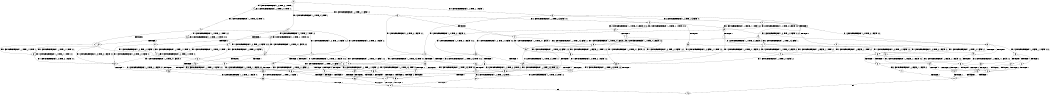 digraph BCG {
size = "7, 10.5";
center = TRUE;
node [shape = circle];
0 [peripheries = 2];
0 -> 1 [label = "EX !1 !ATOMIC_EXCH_BRANCH (1, +0, TRUE, +0, 1, TRUE) !::"];
0 -> 2 [label = "EX !2 !ATOMIC_EXCH_BRANCH (1, +1, TRUE, +0, 3, TRUE) !::"];
0 -> 3 [label = "EX !0 !ATOMIC_EXCH_BRANCH (1, +1, TRUE, +1, 1, FALSE) !::"];
1 -> 4 [label = "EX !2 !ATOMIC_EXCH_BRANCH (1, +1, TRUE, +0, 3, TRUE) !:1:"];
1 -> 5 [label = "EX !0 !ATOMIC_EXCH_BRANCH (1, +1, TRUE, +1, 1, FALSE) !:1:"];
1 -> 1 [label = "EX !1 !ATOMIC_EXCH_BRANCH (1, +0, TRUE, +0, 1, TRUE) !:1:"];
2 -> 6 [label = "TERMINATE !2"];
2 -> 7 [label = "EX !1 !ATOMIC_EXCH_BRANCH (1, +0, TRUE, +0, 1, FALSE) !:2:"];
2 -> 8 [label = "EX !0 !ATOMIC_EXCH_BRANCH (1, +1, TRUE, +1, 1, TRUE) !:2:"];
3 -> 9 [label = "TERMINATE !0"];
3 -> 10 [label = "EX !1 !ATOMIC_EXCH_BRANCH (1, +0, TRUE, +0, 1, FALSE) !:0:"];
3 -> 11 [label = "EX !2 !ATOMIC_EXCH_BRANCH (1, +1, TRUE, +0, 3, FALSE) !:0:"];
4 -> 12 [label = "TERMINATE !2"];
4 -> 13 [label = "EX !0 !ATOMIC_EXCH_BRANCH (1, +1, TRUE, +1, 1, TRUE) !:1:2:"];
4 -> 7 [label = "EX !1 !ATOMIC_EXCH_BRANCH (1, +0, TRUE, +0, 1, FALSE) !:1:2:"];
5 -> 14 [label = "TERMINATE !0"];
5 -> 15 [label = "EX !2 !ATOMIC_EXCH_BRANCH (1, +1, TRUE, +0, 3, FALSE) !:0:1:"];
5 -> 10 [label = "EX !1 !ATOMIC_EXCH_BRANCH (1, +0, TRUE, +0, 1, FALSE) !:0:1:"];
6 -> 16 [label = "EX !1 !ATOMIC_EXCH_BRANCH (1, +0, TRUE, +0, 1, FALSE) !::"];
6 -> 17 [label = "EX !0 !ATOMIC_EXCH_BRANCH (1, +1, TRUE, +1, 1, TRUE) !::"];
7 -> 18 [label = "TERMINATE !1"];
7 -> 19 [label = "TERMINATE !2"];
7 -> 20 [label = "EX !0 !ATOMIC_EXCH_BRANCH (1, +1, TRUE, +1, 1, FALSE) !:1:2:"];
8 -> 21 [label = "TERMINATE !2"];
8 -> 22 [label = "EX !1 !ATOMIC_EXCH_BRANCH (1, +0, TRUE, +0, 1, FALSE) !:0:2:"];
8 -> 8 [label = "EX !0 !ATOMIC_EXCH_BRANCH (1, +1, TRUE, +1, 1, TRUE) !:0:2:"];
9 -> 23 [label = "EX !1 !ATOMIC_EXCH_BRANCH (1, +0, TRUE, +0, 1, FALSE) !::"];
9 -> 24 [label = "EX !2 !ATOMIC_EXCH_BRANCH (1, +1, TRUE, +0, 3, FALSE) !::"];
10 -> 25 [label = "TERMINATE !1"];
10 -> 26 [label = "TERMINATE !0"];
10 -> 20 [label = "EX !2 !ATOMIC_EXCH_BRANCH (1, +1, TRUE, +0, 3, TRUE) !:0:1:"];
11 -> 27 [label = "TERMINATE !0"];
11 -> 28 [label = "EX !1 !ATOMIC_EXCH_BRANCH (1, +0, TRUE, +0, 1, FALSE) !:0:2:"];
11 -> 29 [label = "EX !2 !ATOMIC_EXCH_BRANCH (1, +0, FALSE, +1, 1, TRUE) !:0:2:"];
12 -> 16 [label = "EX !1 !ATOMIC_EXCH_BRANCH (1, +0, TRUE, +0, 1, FALSE) !:1:"];
12 -> 30 [label = "EX !0 !ATOMIC_EXCH_BRANCH (1, +1, TRUE, +1, 1, TRUE) !:1:"];
13 -> 31 [label = "TERMINATE !2"];
13 -> 22 [label = "EX !1 !ATOMIC_EXCH_BRANCH (1, +0, TRUE, +0, 1, FALSE) !:0:1:2:"];
13 -> 13 [label = "EX !0 !ATOMIC_EXCH_BRANCH (1, +1, TRUE, +1, 1, TRUE) !:0:1:2:"];
14 -> 23 [label = "EX !1 !ATOMIC_EXCH_BRANCH (1, +0, TRUE, +0, 1, FALSE) !:1:"];
14 -> 32 [label = "EX !2 !ATOMIC_EXCH_BRANCH (1, +1, TRUE, +0, 3, FALSE) !:1:"];
15 -> 33 [label = "TERMINATE !0"];
15 -> 34 [label = "EX !2 !ATOMIC_EXCH_BRANCH (1, +0, FALSE, +1, 1, TRUE) !:0:1:2:"];
15 -> 28 [label = "EX !1 !ATOMIC_EXCH_BRANCH (1, +0, TRUE, +0, 1, FALSE) !:0:1:2:"];
16 -> 35 [label = "TERMINATE !1"];
16 -> 36 [label = "EX !0 !ATOMIC_EXCH_BRANCH (1, +1, TRUE, +1, 1, FALSE) !:1:"];
17 -> 37 [label = "EX !1 !ATOMIC_EXCH_BRANCH (1, +0, TRUE, +0, 1, FALSE) !:0:"];
17 -> 17 [label = "EX !0 !ATOMIC_EXCH_BRANCH (1, +1, TRUE, +1, 1, TRUE) !:0:"];
18 -> 35 [label = "TERMINATE !2"];
18 -> 38 [label = "EX !0 !ATOMIC_EXCH_BRANCH (1, +1, TRUE, +1, 1, FALSE) !:2:"];
19 -> 35 [label = "TERMINATE !1"];
19 -> 36 [label = "EX !0 !ATOMIC_EXCH_BRANCH (1, +1, TRUE, +1, 1, FALSE) !:1:"];
20 -> 39 [label = "TERMINATE !1"];
20 -> 40 [label = "TERMINATE !2"];
20 -> 41 [label = "TERMINATE !0"];
21 -> 17 [label = "EX !0 !ATOMIC_EXCH_BRANCH (1, +1, TRUE, +1, 1, TRUE) !:0:"];
21 -> 37 [label = "EX !1 !ATOMIC_EXCH_BRANCH (1, +0, TRUE, +0, 1, FALSE) !:0:"];
22 -> 42 [label = "TERMINATE !1"];
22 -> 43 [label = "TERMINATE !2"];
22 -> 20 [label = "EX !0 !ATOMIC_EXCH_BRANCH (1, +1, TRUE, +1, 1, FALSE) !:0:1:2:"];
23 -> 44 [label = "TERMINATE !1"];
23 -> 45 [label = "EX !2 !ATOMIC_EXCH_BRANCH (1, +1, TRUE, +0, 3, TRUE) !:1:"];
24 -> 46 [label = "EX !1 !ATOMIC_EXCH_BRANCH (1, +0, TRUE, +0, 1, FALSE) !:2:"];
24 -> 47 [label = "EX !2 !ATOMIC_EXCH_BRANCH (1, +0, FALSE, +1, 1, TRUE) !:2:"];
25 -> 44 [label = "TERMINATE !0"];
25 -> 38 [label = "EX !2 !ATOMIC_EXCH_BRANCH (1, +1, TRUE, +0, 3, TRUE) !:0:"];
26 -> 44 [label = "TERMINATE !1"];
26 -> 45 [label = "EX !2 !ATOMIC_EXCH_BRANCH (1, +1, TRUE, +0, 3, TRUE) !:1:"];
27 -> 47 [label = "EX !2 !ATOMIC_EXCH_BRANCH (1, +0, FALSE, +1, 1, TRUE) !:2:"];
27 -> 46 [label = "EX !1 !ATOMIC_EXCH_BRANCH (1, +0, TRUE, +0, 1, FALSE) !:2:"];
28 -> 48 [label = "TERMINATE !1"];
28 -> 49 [label = "TERMINATE !0"];
28 -> 50 [label = "EX !2 !ATOMIC_EXCH_BRANCH (1, +0, FALSE, +1, 1, FALSE) !:0:1:2:"];
29 -> 51 [label = "TERMINATE !0"];
29 -> 52 [label = "EX !1 !ATOMIC_EXCH_BRANCH (1, +0, TRUE, +0, 1, FALSE) !:0:2:"];
29 -> 11 [label = "EX !2 !ATOMIC_EXCH_BRANCH (1, +1, TRUE, +0, 3, FALSE) !:0:2:"];
30 -> 37 [label = "EX !1 !ATOMIC_EXCH_BRANCH (1, +0, TRUE, +0, 1, FALSE) !:0:1:"];
30 -> 30 [label = "EX !0 !ATOMIC_EXCH_BRANCH (1, +1, TRUE, +1, 1, TRUE) !:0:1:"];
31 -> 37 [label = "EX !1 !ATOMIC_EXCH_BRANCH (1, +0, TRUE, +0, 1, FALSE) !:0:1:"];
31 -> 30 [label = "EX !0 !ATOMIC_EXCH_BRANCH (1, +1, TRUE, +1, 1, TRUE) !:0:1:"];
32 -> 53 [label = "EX !2 !ATOMIC_EXCH_BRANCH (1, +0, FALSE, +1, 1, TRUE) !:1:2:"];
32 -> 46 [label = "EX !1 !ATOMIC_EXCH_BRANCH (1, +0, TRUE, +0, 1, FALSE) !:1:2:"];
33 -> 53 [label = "EX !2 !ATOMIC_EXCH_BRANCH (1, +0, FALSE, +1, 1, TRUE) !:1:2:"];
33 -> 46 [label = "EX !1 !ATOMIC_EXCH_BRANCH (1, +0, TRUE, +0, 1, FALSE) !:1:2:"];
34 -> 54 [label = "TERMINATE !0"];
34 -> 15 [label = "EX !2 !ATOMIC_EXCH_BRANCH (1, +1, TRUE, +0, 3, FALSE) !:0:1:2:"];
34 -> 52 [label = "EX !1 !ATOMIC_EXCH_BRANCH (1, +0, TRUE, +0, 1, FALSE) !:0:1:2:"];
35 -> 55 [label = "EX !0 !ATOMIC_EXCH_BRANCH (1, +1, TRUE, +1, 1, FALSE) !::"];
36 -> 56 [label = "TERMINATE !1"];
36 -> 57 [label = "TERMINATE !0"];
37 -> 58 [label = "TERMINATE !1"];
37 -> 36 [label = "EX !0 !ATOMIC_EXCH_BRANCH (1, +1, TRUE, +1, 1, FALSE) !:0:1:"];
38 -> 56 [label = "TERMINATE !2"];
38 -> 59 [label = "TERMINATE !0"];
39 -> 56 [label = "TERMINATE !2"];
39 -> 59 [label = "TERMINATE !0"];
40 -> 56 [label = "TERMINATE !1"];
40 -> 57 [label = "TERMINATE !0"];
41 -> 59 [label = "TERMINATE !1"];
41 -> 57 [label = "TERMINATE !2"];
42 -> 38 [label = "EX !0 !ATOMIC_EXCH_BRANCH (1, +1, TRUE, +1, 1, FALSE) !:0:2:"];
42 -> 58 [label = "TERMINATE !2"];
43 -> 36 [label = "EX !0 !ATOMIC_EXCH_BRANCH (1, +1, TRUE, +1, 1, FALSE) !:0:1:"];
43 -> 58 [label = "TERMINATE !1"];
44 -> 60 [label = "EX !2 !ATOMIC_EXCH_BRANCH (1, +1, TRUE, +0, 3, TRUE) !::"];
45 -> 59 [label = "TERMINATE !1"];
45 -> 57 [label = "TERMINATE !2"];
46 -> 61 [label = "TERMINATE !1"];
46 -> 62 [label = "EX !2 !ATOMIC_EXCH_BRANCH (1, +0, FALSE, +1, 1, FALSE) !:1:2:"];
47 -> 63 [label = "EX !1 !ATOMIC_EXCH_BRANCH (1, +0, TRUE, +0, 1, FALSE) !:2:"];
47 -> 24 [label = "EX !2 !ATOMIC_EXCH_BRANCH (1, +1, TRUE, +0, 3, FALSE) !:2:"];
48 -> 64 [label = "EX !2 !ATOMIC_EXCH_BRANCH (1, +0, FALSE, +1, 1, FALSE) !:0:2:"];
48 -> 61 [label = "TERMINATE !0"];
49 -> 62 [label = "EX !2 !ATOMIC_EXCH_BRANCH (1, +0, FALSE, +1, 1, FALSE) !:1:2:"];
49 -> 61 [label = "TERMINATE !1"];
50 -> 65 [label = "TERMINATE !1"];
50 -> 66 [label = "TERMINATE !2"];
50 -> 67 [label = "TERMINATE !0"];
51 -> 24 [label = "EX !2 !ATOMIC_EXCH_BRANCH (1, +1, TRUE, +0, 3, FALSE) !:2:"];
51 -> 63 [label = "EX !1 !ATOMIC_EXCH_BRANCH (1, +0, TRUE, +0, 1, FALSE) !:2:"];
52 -> 68 [label = "TERMINATE !1"];
52 -> 69 [label = "TERMINATE !0"];
52 -> 20 [label = "EX !2 !ATOMIC_EXCH_BRANCH (1, +1, TRUE, +0, 3, TRUE) !:0:1:2:"];
53 -> 32 [label = "EX !2 !ATOMIC_EXCH_BRANCH (1, +1, TRUE, +0, 3, FALSE) !:1:2:"];
53 -> 63 [label = "EX !1 !ATOMIC_EXCH_BRANCH (1, +0, TRUE, +0, 1, FALSE) !:1:2:"];
54 -> 32 [label = "EX !2 !ATOMIC_EXCH_BRANCH (1, +1, TRUE, +0, 3, FALSE) !:1:2:"];
54 -> 63 [label = "EX !1 !ATOMIC_EXCH_BRANCH (1, +0, TRUE, +0, 1, FALSE) !:1:2:"];
55 -> 70 [label = "TERMINATE !0"];
56 -> 70 [label = "TERMINATE !0"];
57 -> 70 [label = "TERMINATE !1"];
58 -> 55 [label = "EX !0 !ATOMIC_EXCH_BRANCH (1, +1, TRUE, +1, 1, FALSE) !:0:"];
59 -> 70 [label = "TERMINATE !2"];
60 -> 70 [label = "TERMINATE !2"];
61 -> 71 [label = "EX !2 !ATOMIC_EXCH_BRANCH (1, +0, FALSE, +1, 1, FALSE) !:2:"];
62 -> 72 [label = "TERMINATE !1"];
62 -> 73 [label = "TERMINATE !2"];
63 -> 74 [label = "TERMINATE !1"];
63 -> 45 [label = "EX !2 !ATOMIC_EXCH_BRANCH (1, +1, TRUE, +0, 3, TRUE) !:1:2:"];
64 -> 75 [label = "TERMINATE !2"];
64 -> 72 [label = "TERMINATE !0"];
65 -> 75 [label = "TERMINATE !2"];
65 -> 72 [label = "TERMINATE !0"];
66 -> 75 [label = "TERMINATE !1"];
66 -> 73 [label = "TERMINATE !0"];
67 -> 72 [label = "TERMINATE !1"];
67 -> 73 [label = "TERMINATE !2"];
68 -> 38 [label = "EX !2 !ATOMIC_EXCH_BRANCH (1, +1, TRUE, +0, 3, TRUE) !:0:2:"];
68 -> 74 [label = "TERMINATE !0"];
69 -> 45 [label = "EX !2 !ATOMIC_EXCH_BRANCH (1, +1, TRUE, +0, 3, TRUE) !:1:2:"];
69 -> 74 [label = "TERMINATE !1"];
70 -> 76 [label = "exit"];
71 -> 77 [label = "TERMINATE !2"];
72 -> 77 [label = "TERMINATE !2"];
73 -> 77 [label = "TERMINATE !1"];
74 -> 60 [label = "EX !2 !ATOMIC_EXCH_BRANCH (1, +1, TRUE, +0, 3, TRUE) !:2:"];
75 -> 77 [label = "TERMINATE !0"];
77 -> 76 [label = "exit"];
}
